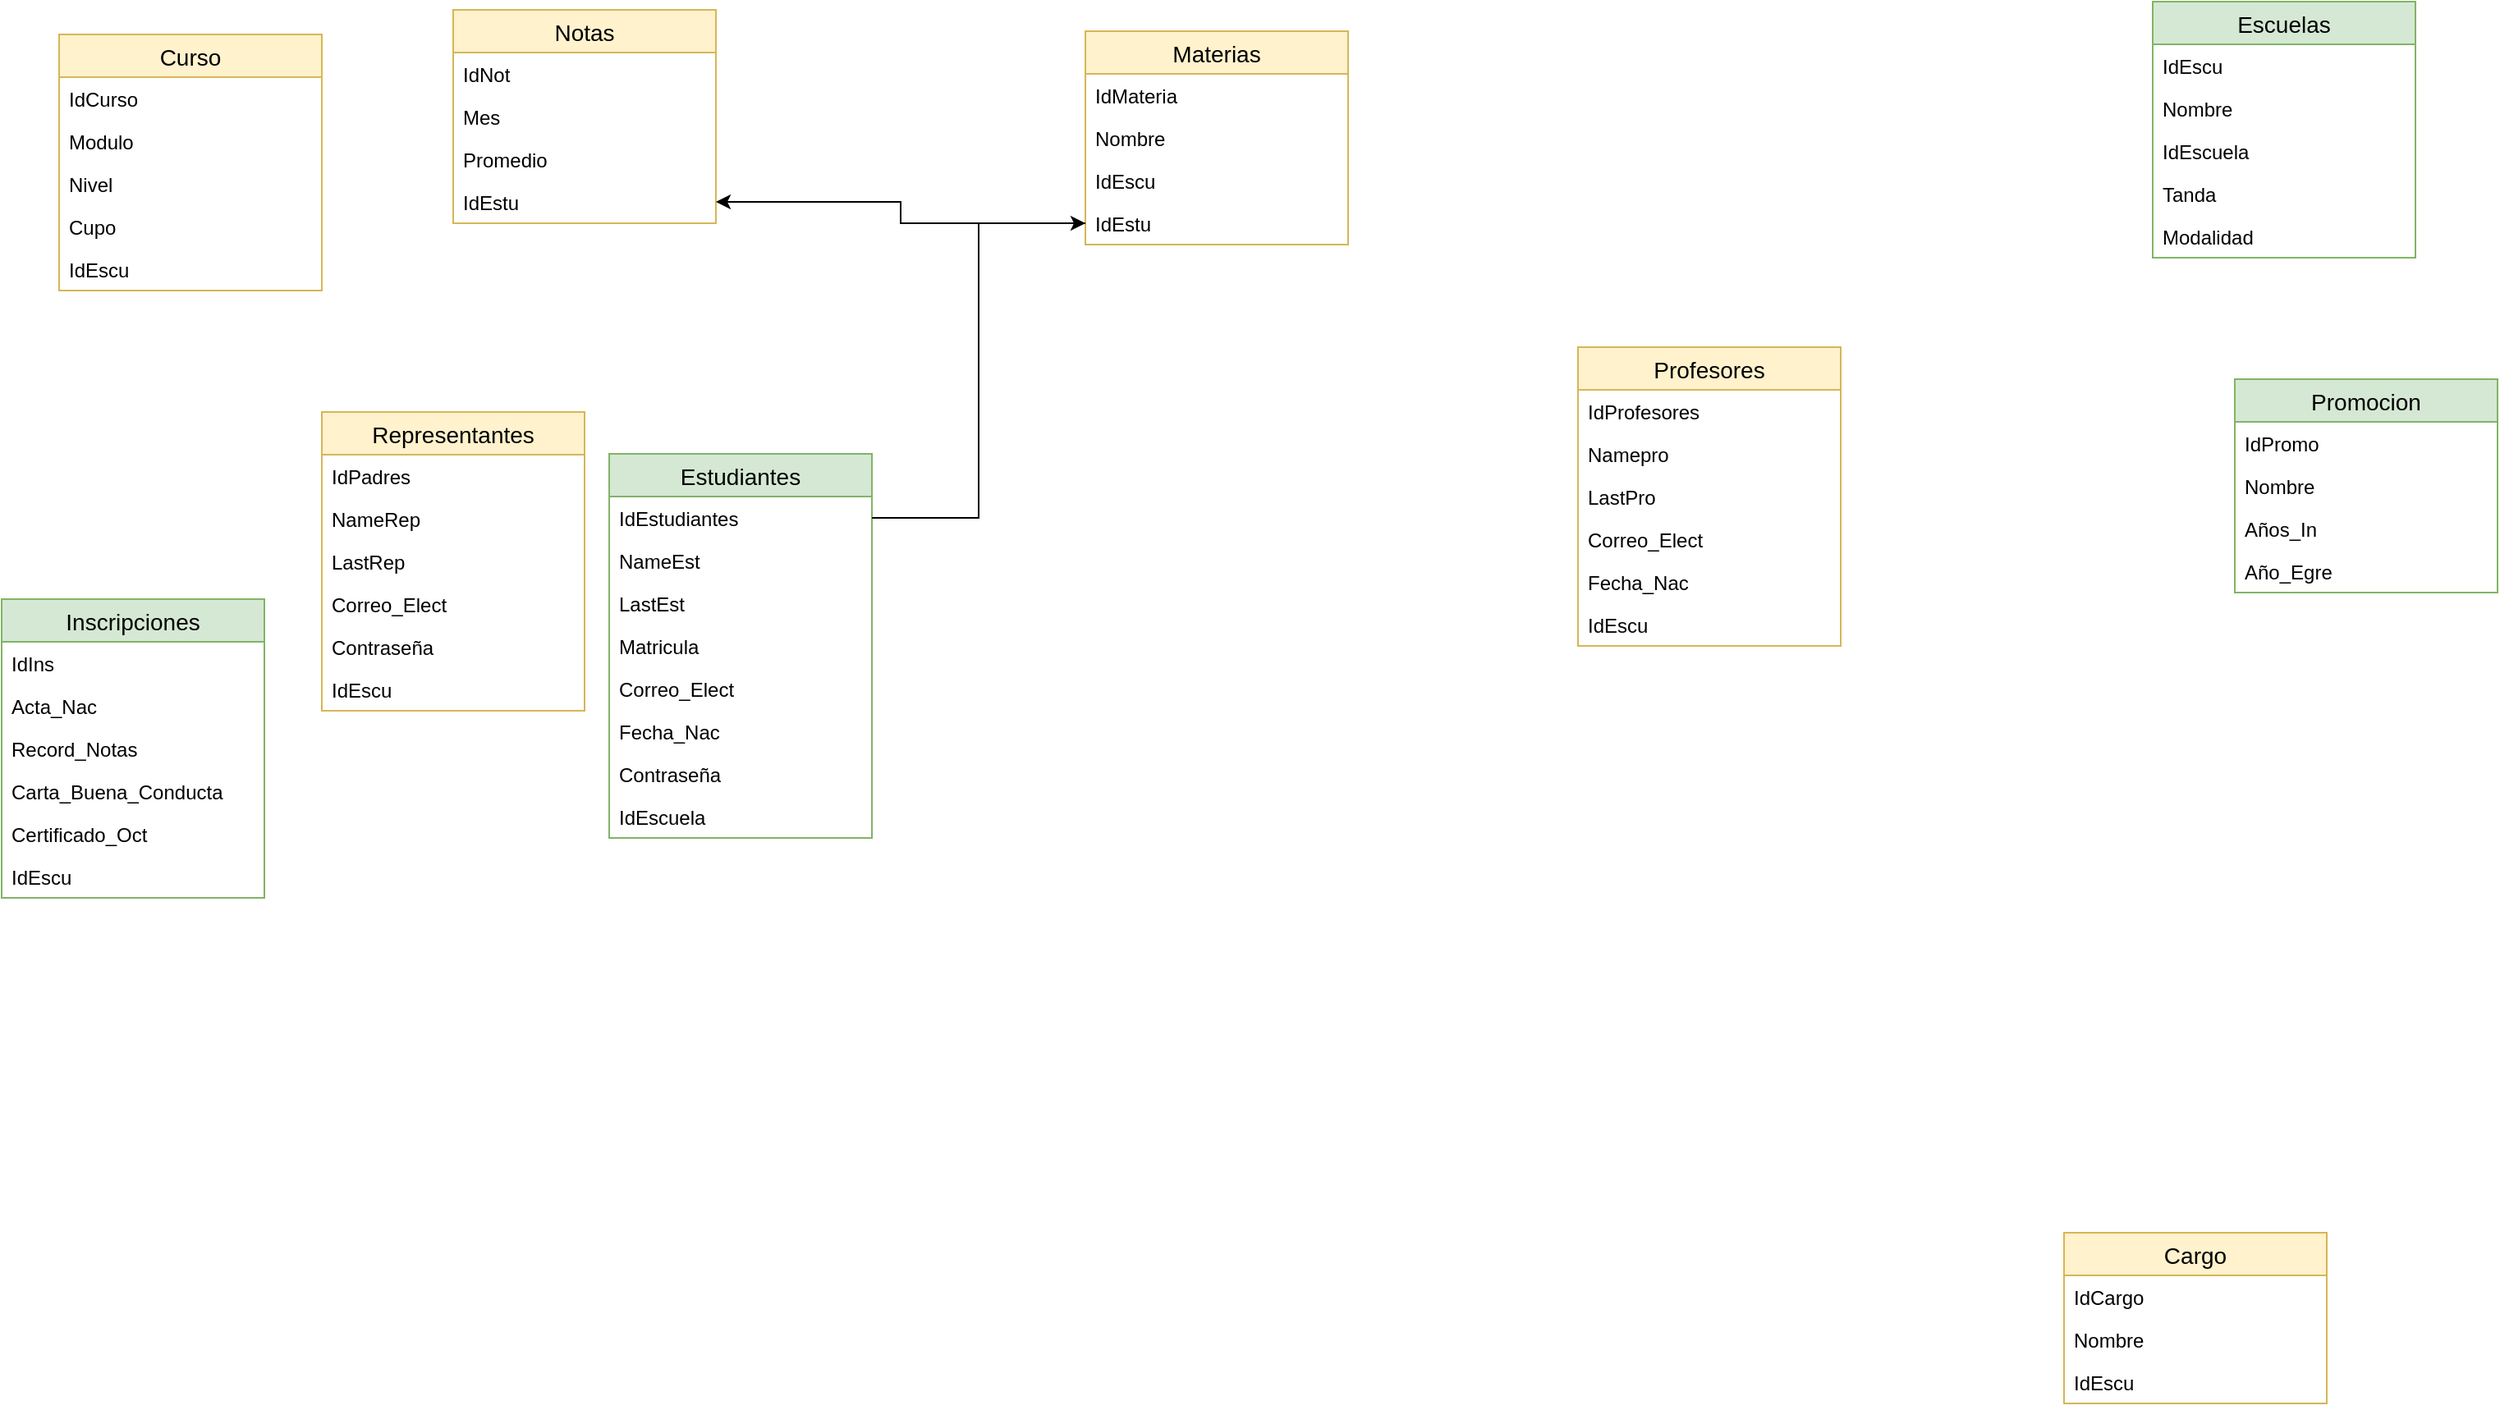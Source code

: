 <mxfile version="12.2.4" pages="1"><diagram id="p-e25PdjD4VSM3JwHeMg" name="Página-1"><mxGraphModel dx="3521" dy="605" grid="1" gridSize="10" guides="1" tooltips="1" connect="1" arrows="1" fold="1" page="1" pageScale="1" pageWidth="827" pageHeight="1169" math="0" shadow="0"><root><mxCell id="0"/><mxCell id="1" parent="0"/><mxCell id="4" value="Escuelas" style="swimlane;fontStyle=0;childLayout=stackLayout;horizontal=1;startSize=26;fillColor=#d5e8d4;horizontalStack=0;resizeParent=1;resizeParentMax=0;resizeLast=0;collapsible=1;marginBottom=0;swimlaneFillColor=#ffffff;align=center;fontSize=14;strokeColor=#82b366;" parent="1" vertex="1"><mxGeometry x="-360" y="90" width="160" height="156" as="geometry"/></mxCell><mxCell id="5" value="IdEscu" style="text;strokeColor=none;fillColor=none;spacingLeft=4;spacingRight=4;overflow=hidden;rotatable=0;points=[[0,0.5],[1,0.5]];portConstraint=eastwest;fontSize=12;" parent="4" vertex="1"><mxGeometry y="26" width="160" height="26" as="geometry"/></mxCell><mxCell id="7" value="Nombre" style="text;strokeColor=none;fillColor=none;spacingLeft=4;spacingRight=4;overflow=hidden;rotatable=0;points=[[0,0.5],[1,0.5]];portConstraint=eastwest;fontSize=12;" parent="4" vertex="1"><mxGeometry y="52" width="160" height="26" as="geometry"/></mxCell><mxCell id="18" value="IdEscuela" style="text;strokeColor=none;fillColor=none;spacingLeft=4;spacingRight=4;overflow=hidden;rotatable=0;points=[[0,0.5],[1,0.5]];portConstraint=eastwest;fontSize=12;" parent="4" vertex="1"><mxGeometry y="78" width="160" height="26" as="geometry"/></mxCell><mxCell id="8" value="Tanda" style="text;strokeColor=none;fillColor=none;spacingLeft=4;spacingRight=4;overflow=hidden;rotatable=0;points=[[0,0.5],[1,0.5]];portConstraint=eastwest;fontSize=12;" parent="4" vertex="1"><mxGeometry y="104" width="160" height="26" as="geometry"/></mxCell><mxCell id="9" value="Modalidad" style="text;strokeColor=none;fillColor=none;spacingLeft=4;spacingRight=4;overflow=hidden;rotatable=0;points=[[0,0.5],[1,0.5]];portConstraint=eastwest;fontSize=12;" parent="4" vertex="1"><mxGeometry y="130" width="160" height="26" as="geometry"/></mxCell><mxCell id="10" value="Estudiantes" style="swimlane;fontStyle=0;childLayout=stackLayout;horizontal=1;startSize=26;fillColor=#d5e8d4;horizontalStack=0;resizeParent=1;resizeParentMax=0;resizeLast=0;collapsible=1;marginBottom=0;swimlaneFillColor=#ffffff;align=center;fontSize=14;strokeColor=#82b366;" parent="1" vertex="1"><mxGeometry x="-1300" y="365.5" width="160" height="234" as="geometry"/></mxCell><mxCell id="11" value="IdEstudiantes" style="text;strokeColor=none;fillColor=none;spacingLeft=4;spacingRight=4;overflow=hidden;rotatable=0;points=[[0,0.5],[1,0.5]];portConstraint=eastwest;fontSize=12;" parent="10" vertex="1"><mxGeometry y="26" width="160" height="26" as="geometry"/></mxCell><mxCell id="12" value="NameEst" style="text;strokeColor=none;fillColor=none;spacingLeft=4;spacingRight=4;overflow=hidden;rotatable=0;points=[[0,0.5],[1,0.5]];portConstraint=eastwest;fontSize=12;" parent="10" vertex="1"><mxGeometry y="52" width="160" height="26" as="geometry"/></mxCell><mxCell id="14" value="LastEst" style="text;strokeColor=none;fillColor=none;spacingLeft=4;spacingRight=4;overflow=hidden;rotatable=0;points=[[0,0.5],[1,0.5]];portConstraint=eastwest;fontSize=12;" parent="10" vertex="1"><mxGeometry y="78" width="160" height="26" as="geometry"/></mxCell><mxCell id="15" value="Matricula" style="text;strokeColor=none;fillColor=none;spacingLeft=4;spacingRight=4;overflow=hidden;rotatable=0;points=[[0,0.5],[1,0.5]];portConstraint=eastwest;fontSize=12;" parent="10" vertex="1"><mxGeometry y="104" width="160" height="26" as="geometry"/></mxCell><mxCell id="17" value="Correo_Elect" style="text;strokeColor=none;fillColor=none;spacingLeft=4;spacingRight=4;overflow=hidden;rotatable=0;points=[[0,0.5],[1,0.5]];portConstraint=eastwest;fontSize=12;" parent="10" vertex="1"><mxGeometry y="130" width="160" height="26" as="geometry"/></mxCell><mxCell id="19" value="Fecha_Nac" style="text;strokeColor=none;fillColor=none;spacingLeft=4;spacingRight=4;overflow=hidden;rotatable=0;points=[[0,0.5],[1,0.5]];portConstraint=eastwest;fontSize=12;" parent="10" vertex="1"><mxGeometry y="156" width="160" height="26" as="geometry"/></mxCell><mxCell id="39" value="Contraseña" style="text;strokeColor=none;fillColor=none;spacingLeft=4;spacingRight=4;overflow=hidden;rotatable=0;points=[[0,0.5],[1,0.5]];portConstraint=eastwest;fontSize=12;" parent="10" vertex="1"><mxGeometry y="182" width="160" height="26" as="geometry"/></mxCell><mxCell id="96" value="IdEscuela" style="text;strokeColor=none;fillColor=none;spacingLeft=4;spacingRight=4;overflow=hidden;rotatable=0;points=[[0,0.5],[1,0.5]];portConstraint=eastwest;fontSize=12;" parent="10" vertex="1"><mxGeometry y="208" width="160" height="26" as="geometry"/></mxCell><mxCell id="35" value="Materias" style="swimlane;fontStyle=0;childLayout=stackLayout;horizontal=1;startSize=26;fillColor=#fff2cc;horizontalStack=0;resizeParent=1;resizeParentMax=0;resizeLast=0;collapsible=1;marginBottom=0;swimlaneFillColor=#ffffff;align=center;fontSize=14;strokeColor=#d6b656;" parent="1" vertex="1"><mxGeometry x="-1010" y="108" width="160" height="130" as="geometry"/></mxCell><mxCell id="36" value="IdMateria" style="text;strokeColor=none;fillColor=none;spacingLeft=4;spacingRight=4;overflow=hidden;rotatable=0;points=[[0,0.5],[1,0.5]];portConstraint=eastwest;fontSize=12;" parent="35" vertex="1"><mxGeometry y="26" width="160" height="26" as="geometry"/></mxCell><mxCell id="37" value="Nombre" style="text;strokeColor=none;fillColor=none;spacingLeft=4;spacingRight=4;overflow=hidden;rotatable=0;points=[[0,0.5],[1,0.5]];portConstraint=eastwest;fontSize=12;" parent="35" vertex="1"><mxGeometry y="52" width="160" height="26" as="geometry"/></mxCell><mxCell id="105" value="IdEscu" style="text;strokeColor=none;fillColor=none;spacingLeft=4;spacingRight=4;overflow=hidden;rotatable=0;points=[[0,0.5],[1,0.5]];portConstraint=eastwest;fontSize=12;" parent="35" vertex="1"><mxGeometry y="78" width="160" height="26" as="geometry"/></mxCell><mxCell id="116" value="IdEstu" style="text;strokeColor=none;fillColor=none;spacingLeft=4;spacingRight=4;overflow=hidden;rotatable=0;points=[[0,0.5],[1,0.5]];portConstraint=eastwest;fontSize=12;" parent="35" vertex="1"><mxGeometry y="104" width="160" height="26" as="geometry"/></mxCell><mxCell id="40" value="Curso" style="swimlane;fontStyle=0;childLayout=stackLayout;horizontal=1;startSize=26;fillColor=#fff2cc;horizontalStack=0;resizeParent=1;resizeParentMax=0;resizeLast=0;collapsible=1;marginBottom=0;swimlaneFillColor=#ffffff;align=center;fontSize=14;strokeColor=#d6b656;" parent="1" vertex="1"><mxGeometry x="-1635" y="110" width="160" height="156" as="geometry"/></mxCell><mxCell id="41" value="IdCurso" style="text;strokeColor=none;fillColor=none;spacingLeft=4;spacingRight=4;overflow=hidden;rotatable=0;points=[[0,0.5],[1,0.5]];portConstraint=eastwest;fontSize=12;" parent="40" vertex="1"><mxGeometry y="26" width="160" height="26" as="geometry"/></mxCell><mxCell id="42" value="Modulo" style="text;strokeColor=none;fillColor=none;spacingLeft=4;spacingRight=4;overflow=hidden;rotatable=0;points=[[0,0.5],[1,0.5]];portConstraint=eastwest;fontSize=12;" parent="40" vertex="1"><mxGeometry y="52" width="160" height="26" as="geometry"/></mxCell><mxCell id="43" value="Nivel" style="text;strokeColor=none;fillColor=none;spacingLeft=4;spacingRight=4;overflow=hidden;rotatable=0;points=[[0,0.5],[1,0.5]];portConstraint=eastwest;fontSize=12;" parent="40" vertex="1"><mxGeometry y="78" width="160" height="26" as="geometry"/></mxCell><mxCell id="50" value="Cupo" style="text;strokeColor=none;fillColor=none;spacingLeft=4;spacingRight=4;overflow=hidden;rotatable=0;points=[[0,0.5],[1,0.5]];portConstraint=eastwest;fontSize=12;" parent="40" vertex="1"><mxGeometry y="104" width="160" height="26" as="geometry"/></mxCell><mxCell id="107" value="IdEscu" style="text;strokeColor=none;fillColor=none;spacingLeft=4;spacingRight=4;overflow=hidden;rotatable=0;points=[[0,0.5],[1,0.5]];portConstraint=eastwest;fontSize=12;" parent="40" vertex="1"><mxGeometry y="130" width="160" height="26" as="geometry"/></mxCell><mxCell id="44" value="Profesores" style="swimlane;fontStyle=0;childLayout=stackLayout;horizontal=1;startSize=26;fillColor=#fff2cc;horizontalStack=0;resizeParent=1;resizeParentMax=0;resizeLast=0;collapsible=1;marginBottom=0;swimlaneFillColor=#ffffff;align=center;fontSize=14;strokeColor=#d6b656;" parent="1" vertex="1"><mxGeometry x="-710" y="300.5" width="160" height="182" as="geometry"/></mxCell><mxCell id="45" value="IdProfesores" style="text;strokeColor=none;fillColor=none;spacingLeft=4;spacingRight=4;overflow=hidden;rotatable=0;points=[[0,0.5],[1,0.5]];portConstraint=eastwest;fontSize=12;" parent="44" vertex="1"><mxGeometry y="26" width="160" height="26" as="geometry"/></mxCell><mxCell id="46" value="Namepro" style="text;strokeColor=none;fillColor=none;spacingLeft=4;spacingRight=4;overflow=hidden;rotatable=0;points=[[0,0.5],[1,0.5]];portConstraint=eastwest;fontSize=12;" parent="44" vertex="1"><mxGeometry y="52" width="160" height="26" as="geometry"/></mxCell><mxCell id="47" value="LastPro" style="text;strokeColor=none;fillColor=none;spacingLeft=4;spacingRight=4;overflow=hidden;rotatable=0;points=[[0,0.5],[1,0.5]];portConstraint=eastwest;fontSize=12;" parent="44" vertex="1"><mxGeometry y="78" width="160" height="26" as="geometry"/></mxCell><mxCell id="51" value="Correo_Elect" style="text;strokeColor=none;fillColor=none;spacingLeft=4;spacingRight=4;overflow=hidden;rotatable=0;points=[[0,0.5],[1,0.5]];portConstraint=eastwest;fontSize=12;" parent="44" vertex="1"><mxGeometry y="104" width="160" height="26" as="geometry"/></mxCell><mxCell id="53" value="Fecha_Nac" style="text;strokeColor=none;fillColor=none;spacingLeft=4;spacingRight=4;overflow=hidden;rotatable=0;points=[[0,0.5],[1,0.5]];portConstraint=eastwest;fontSize=12;" parent="44" vertex="1"><mxGeometry y="130" width="160" height="26" as="geometry"/></mxCell><mxCell id="54" value="IdEscu" style="text;strokeColor=none;fillColor=none;spacingLeft=4;spacingRight=4;overflow=hidden;rotatable=0;points=[[0,0.5],[1,0.5]];portConstraint=eastwest;fontSize=12;" parent="44" vertex="1"><mxGeometry y="156" width="160" height="26" as="geometry"/></mxCell><mxCell id="55" value="Cargo" style="swimlane;fontStyle=0;childLayout=stackLayout;horizontal=1;startSize=26;fillColor=#fff2cc;horizontalStack=0;resizeParent=1;resizeParentMax=0;resizeLast=0;collapsible=1;marginBottom=0;swimlaneFillColor=#ffffff;align=center;fontSize=14;strokeColor=#d6b656;" parent="1" vertex="1"><mxGeometry x="-414" y="840" width="160" height="104" as="geometry"/></mxCell><mxCell id="56" value="IdCargo" style="text;strokeColor=none;fillColor=none;spacingLeft=4;spacingRight=4;overflow=hidden;rotatable=0;points=[[0,0.5],[1,0.5]];portConstraint=eastwest;fontSize=12;" parent="55" vertex="1"><mxGeometry y="26" width="160" height="26" as="geometry"/></mxCell><mxCell id="57" value="Nombre" style="text;strokeColor=none;fillColor=none;spacingLeft=4;spacingRight=4;overflow=hidden;rotatable=0;points=[[0,0.5],[1,0.5]];portConstraint=eastwest;fontSize=12;" parent="55" vertex="1"><mxGeometry y="52" width="160" height="26" as="geometry"/></mxCell><mxCell id="109" value="IdEscu" style="text;strokeColor=none;fillColor=none;spacingLeft=4;spacingRight=4;overflow=hidden;rotatable=0;points=[[0,0.5],[1,0.5]];portConstraint=eastwest;fontSize=12;" parent="55" vertex="1"><mxGeometry y="78" width="160" height="26" as="geometry"/></mxCell><mxCell id="58" value="Inscripciones" style="swimlane;fontStyle=0;childLayout=stackLayout;horizontal=1;startSize=26;fillColor=#d5e8d4;horizontalStack=0;resizeParent=1;resizeParentMax=0;resizeLast=0;collapsible=1;marginBottom=0;swimlaneFillColor=#ffffff;align=center;fontSize=14;strokeColor=#82b366;" parent="1" vertex="1"><mxGeometry x="-1670" y="454" width="160" height="182" as="geometry"/></mxCell><mxCell id="60" value="IdIns" style="text;strokeColor=none;fillColor=none;spacingLeft=4;spacingRight=4;overflow=hidden;rotatable=0;points=[[0,0.5],[1,0.5]];portConstraint=eastwest;fontSize=12;" parent="58" vertex="1"><mxGeometry y="26" width="160" height="26" as="geometry"/></mxCell><mxCell id="61" value="Acta_Nac" style="text;strokeColor=none;fillColor=none;spacingLeft=4;spacingRight=4;overflow=hidden;rotatable=0;points=[[0,0.5],[1,0.5]];portConstraint=eastwest;fontSize=12;" parent="58" vertex="1"><mxGeometry y="52" width="160" height="26" as="geometry"/></mxCell><mxCell id="71" value="Record_Notas" style="text;strokeColor=none;fillColor=none;spacingLeft=4;spacingRight=4;overflow=hidden;rotatable=0;points=[[0,0.5],[1,0.5]];portConstraint=eastwest;fontSize=12;" parent="58" vertex="1"><mxGeometry y="78" width="160" height="26" as="geometry"/></mxCell><mxCell id="72" value="Carta_Buena_Conducta" style="text;strokeColor=none;fillColor=none;spacingLeft=4;spacingRight=4;overflow=hidden;rotatable=0;points=[[0,0.5],[1,0.5]];portConstraint=eastwest;fontSize=12;" parent="58" vertex="1"><mxGeometry y="104" width="160" height="26" as="geometry"/></mxCell><mxCell id="73" value="Certificado_Oct" style="text;strokeColor=none;fillColor=none;spacingLeft=4;spacingRight=4;overflow=hidden;rotatable=0;points=[[0,0.5],[1,0.5]];portConstraint=eastwest;fontSize=12;" parent="58" vertex="1"><mxGeometry y="130" width="160" height="26" as="geometry"/></mxCell><mxCell id="112" value="IdEscu" style="text;strokeColor=none;fillColor=none;spacingLeft=4;spacingRight=4;overflow=hidden;rotatable=0;points=[[0,0.5],[1,0.5]];portConstraint=eastwest;fontSize=12;" parent="58" vertex="1"><mxGeometry y="156" width="160" height="26" as="geometry"/></mxCell><mxCell id="74" value="Representantes" style="swimlane;fontStyle=0;childLayout=stackLayout;horizontal=1;startSize=26;fillColor=#fff2cc;horizontalStack=0;resizeParent=1;resizeParentMax=0;resizeLast=0;collapsible=1;marginBottom=0;swimlaneFillColor=#ffffff;align=center;fontSize=14;strokeColor=#d6b656;" parent="1" vertex="1"><mxGeometry x="-1475" y="340" width="160" height="182" as="geometry"/></mxCell><mxCell id="75" value="IdPadres" style="text;strokeColor=none;fillColor=none;spacingLeft=4;spacingRight=4;overflow=hidden;rotatable=0;points=[[0,0.5],[1,0.5]];portConstraint=eastwest;fontSize=12;" parent="74" vertex="1"><mxGeometry y="26" width="160" height="26" as="geometry"/></mxCell><mxCell id="76" value="NameRep" style="text;strokeColor=none;fillColor=none;spacingLeft=4;spacingRight=4;overflow=hidden;rotatable=0;points=[[0,0.5],[1,0.5]];portConstraint=eastwest;fontSize=12;" parent="74" vertex="1"><mxGeometry y="52" width="160" height="26" as="geometry"/></mxCell><mxCell id="77" value="LastRep" style="text;strokeColor=none;fillColor=none;spacingLeft=4;spacingRight=4;overflow=hidden;rotatable=0;points=[[0,0.5],[1,0.5]];portConstraint=eastwest;fontSize=12;" parent="74" vertex="1"><mxGeometry y="78" width="160" height="26" as="geometry"/></mxCell><mxCell id="79" value="Correo_Elect" style="text;strokeColor=none;fillColor=none;spacingLeft=4;spacingRight=4;overflow=hidden;rotatable=0;points=[[0,0.5],[1,0.5]];portConstraint=eastwest;fontSize=12;" parent="74" vertex="1"><mxGeometry y="104" width="160" height="26" as="geometry"/></mxCell><mxCell id="81" value="Contraseña" style="text;strokeColor=none;fillColor=none;spacingLeft=4;spacingRight=4;overflow=hidden;rotatable=0;points=[[0,0.5],[1,0.5]];portConstraint=eastwest;fontSize=12;" parent="74" vertex="1"><mxGeometry y="130" width="160" height="26" as="geometry"/></mxCell><mxCell id="114" value="IdEscu" style="text;strokeColor=none;fillColor=none;spacingLeft=4;spacingRight=4;overflow=hidden;rotatable=0;points=[[0,0.5],[1,0.5]];portConstraint=eastwest;fontSize=12;" parent="74" vertex="1"><mxGeometry y="156" width="160" height="26" as="geometry"/></mxCell><mxCell id="82" value="Notas" style="swimlane;fontStyle=0;childLayout=stackLayout;horizontal=1;startSize=26;fillColor=#fff2cc;horizontalStack=0;resizeParent=1;resizeParentMax=0;resizeLast=0;collapsible=1;marginBottom=0;swimlaneFillColor=#ffffff;align=center;fontSize=14;strokeColor=#d6b656;" parent="1" vertex="1"><mxGeometry x="-1395" y="95" width="160" height="130" as="geometry"/></mxCell><mxCell id="83" value="IdNot" style="text;strokeColor=none;fillColor=none;spacingLeft=4;spacingRight=4;overflow=hidden;rotatable=0;points=[[0,0.5],[1,0.5]];portConstraint=eastwest;fontSize=12;" parent="82" vertex="1"><mxGeometry y="26" width="160" height="26" as="geometry"/></mxCell><mxCell id="85" value="Mes" style="text;strokeColor=none;fillColor=none;spacingLeft=4;spacingRight=4;overflow=hidden;rotatable=0;points=[[0,0.5],[1,0.5]];portConstraint=eastwest;fontSize=12;" parent="82" vertex="1"><mxGeometry y="52" width="160" height="26" as="geometry"/></mxCell><mxCell id="86" value="Promedio" style="text;strokeColor=none;fillColor=none;spacingLeft=4;spacingRight=4;overflow=hidden;rotatable=0;points=[[0,0.5],[1,0.5]];portConstraint=eastwest;fontSize=12;" parent="82" vertex="1"><mxGeometry y="78" width="160" height="26" as="geometry"/></mxCell><mxCell id="99" value="IdEstu" style="text;strokeColor=none;fillColor=none;spacingLeft=4;spacingRight=4;overflow=hidden;rotatable=0;points=[[0,0.5],[1,0.5]];portConstraint=eastwest;fontSize=12;" parent="82" vertex="1"><mxGeometry y="104" width="160" height="26" as="geometry"/></mxCell><mxCell id="117" style="edgeStyle=orthogonalEdgeStyle;rounded=0;orthogonalLoop=1;jettySize=auto;html=1;exitX=1;exitY=0.5;exitDx=0;exitDy=0;entryX=0;entryY=0.5;entryDx=0;entryDy=0;" parent="1" source="11" target="116" edge="1"><mxGeometry relative="1" as="geometry"/></mxCell><mxCell id="119" style="edgeStyle=orthogonalEdgeStyle;rounded=0;orthogonalLoop=1;jettySize=auto;html=1;exitX=0;exitY=0.5;exitDx=0;exitDy=0;entryX=1;entryY=0.5;entryDx=0;entryDy=0;" parent="1" source="116" target="99" edge="1"><mxGeometry relative="1" as="geometry"/></mxCell><mxCell id="121" value="Promocion" style="swimlane;fontStyle=0;childLayout=stackLayout;horizontal=1;startSize=26;fillColor=#d5e8d4;horizontalStack=0;resizeParent=1;resizeParentMax=0;resizeLast=0;collapsible=1;marginBottom=0;swimlaneFillColor=#ffffff;align=center;fontSize=14;strokeColor=#82b366;" parent="1" vertex="1"><mxGeometry x="-310" y="320" width="160" height="130" as="geometry"/></mxCell><mxCell id="122" value="IdPromo" style="text;strokeColor=none;fillColor=none;spacingLeft=4;spacingRight=4;overflow=hidden;rotatable=0;points=[[0,0.5],[1,0.5]];portConstraint=eastwest;fontSize=12;" parent="121" vertex="1"><mxGeometry y="26" width="160" height="26" as="geometry"/></mxCell><mxCell id="123" value="Nombre" style="text;strokeColor=none;fillColor=none;spacingLeft=4;spacingRight=4;overflow=hidden;rotatable=0;points=[[0,0.5],[1,0.5]];portConstraint=eastwest;fontSize=12;" parent="121" vertex="1"><mxGeometry y="52" width="160" height="26" as="geometry"/></mxCell><mxCell id="124" value="Años_In" style="text;strokeColor=none;fillColor=none;spacingLeft=4;spacingRight=4;overflow=hidden;rotatable=0;points=[[0,0.5],[1,0.5]];portConstraint=eastwest;fontSize=12;" parent="121" vertex="1"><mxGeometry y="78" width="160" height="26" as="geometry"/></mxCell><mxCell id="125" value="Año_Egre" style="text;strokeColor=none;fillColor=none;spacingLeft=4;spacingRight=4;overflow=hidden;rotatable=0;points=[[0,0.5],[1,0.5]];portConstraint=eastwest;fontSize=12;" parent="121" vertex="1"><mxGeometry y="104" width="160" height="26" as="geometry"/></mxCell></root></mxGraphModel></diagram></mxfile>